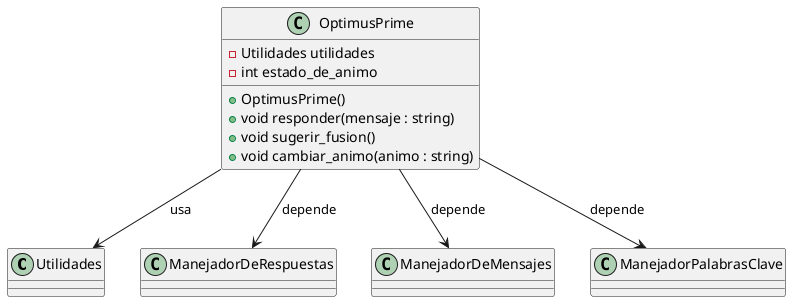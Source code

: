 @startuml
'https://plantuml.com/class-diagram
class Utilidades
class ManejadorDeRespuestas
class ManejadorDeMensajes
class ManejadorPalabrasClave

class OptimusPrime {
    - Utilidades utilidades
    - int estado_de_animo

    + OptimusPrime()
    + void responder(mensaje : string)
    + void sugerir_fusion()
    + void cambiar_animo(animo : string)
}

' Relaciones
OptimusPrime --> Utilidades : "usa"
OptimusPrime --> ManejadorDeMensajes : "depende"
OptimusPrime --> ManejadorPalabrasClave : "depende"
OptimusPrime --> ManejadorDeRespuestas : "depende"
' depende porque no son atributos de optimus si no que los uso en su implementación
@enduml